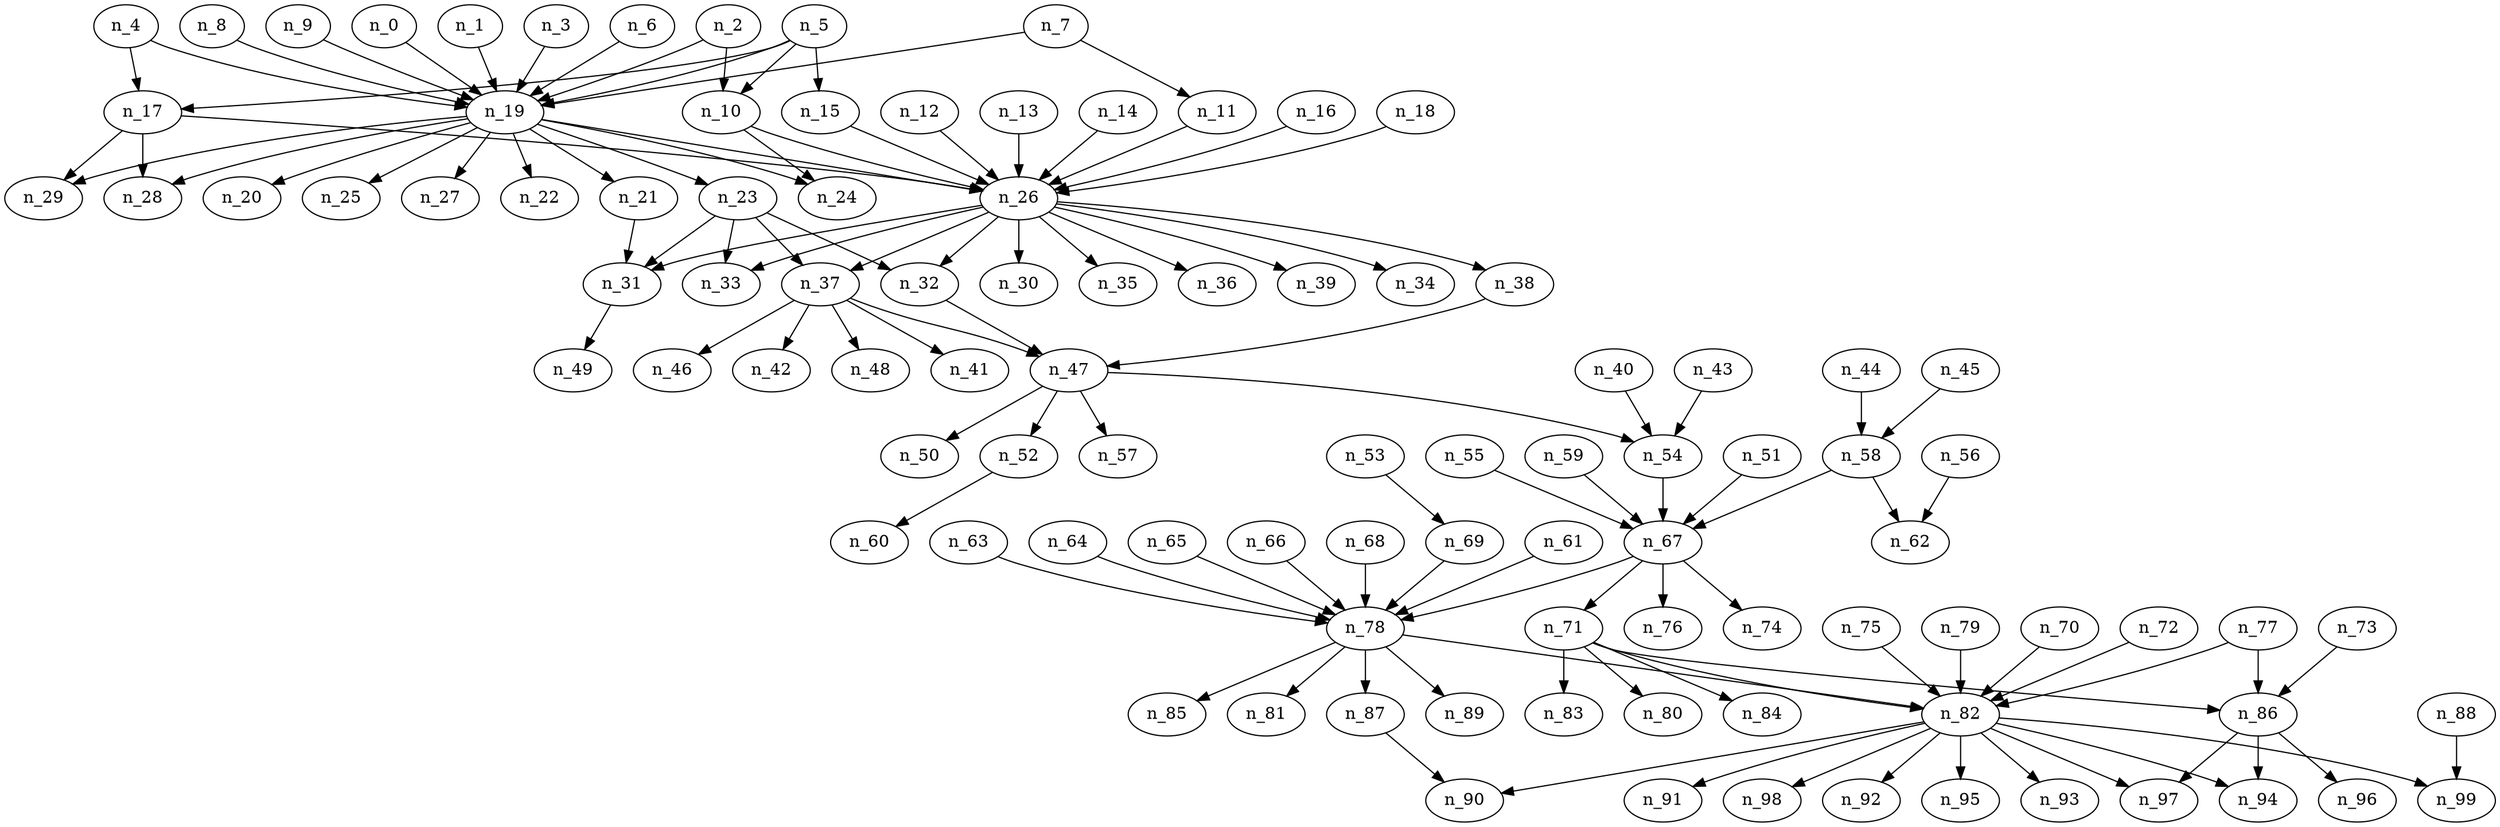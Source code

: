 /*
 * From an sgf file ...
 * generated by $Id: createRandomLayeredGraph.py 83 2014-08-09 19:53:50Z mfms $ on 2015/06/12
 * $Id: createRandomLayeredGraph.py 83 2014-08-09 19:53:50Z mfms $
 * nodes edges layers width_var degree_var seed
 * 100 120 10 0.00 1.50 32
 */
digraph r_100_120_10_0p0_1p5_32 {
 n_0 -> n_19;
 n_1 -> n_19;
 n_2 -> n_10;
 n_2 -> n_19;
 n_3 -> n_19;
 n_4 -> n_19;
 n_4 -> n_17;
 n_5 -> n_19;
 n_5 -> n_10;
 n_5 -> n_15;
 n_5 -> n_17;
 n_6 -> n_19;
 n_7 -> n_19;
 n_7 -> n_11;
 n_8 -> n_19;
 n_9 -> n_19;
 n_10 -> n_24;
 n_10 -> n_26;
 n_11 -> n_26;
 n_12 -> n_26;
 n_13 -> n_26;
 n_14 -> n_26;
 n_15 -> n_26;
 n_16 -> n_26;
 n_17 -> n_26;
 n_17 -> n_28;
 n_17 -> n_29;
 n_18 -> n_26;
 n_19 -> n_26;
 n_19 -> n_20;
 n_19 -> n_25;
 n_19 -> n_27;
 n_19 -> n_22;
 n_19 -> n_21;
 n_19 -> n_23;
 n_19 -> n_24;
 n_19 -> n_28;
 n_19 -> n_29;
 n_21 -> n_31;
 n_23 -> n_31;
 n_23 -> n_32;
 n_23 -> n_33;
 n_23 -> n_37;
 n_26 -> n_30;
 n_26 -> n_37;
 n_26 -> n_31;
 n_26 -> n_35;
 n_26 -> n_36;
 n_26 -> n_39;
 n_26 -> n_34;
 n_26 -> n_32;
 n_26 -> n_33;
 n_26 -> n_38;
 n_31 -> n_49;
 n_32 -> n_47;
 n_37 -> n_47;
 n_37 -> n_42;
 n_37 -> n_48;
 n_37 -> n_41;
 n_37 -> n_46;
 n_38 -> n_47;
 n_40 -> n_54;
 n_43 -> n_54;
 n_44 -> n_58;
 n_45 -> n_58;
 n_47 -> n_50;
 n_47 -> n_54;
 n_47 -> n_52;
 n_47 -> n_57;
 n_51 -> n_67;
 n_52 -> n_60;
 n_53 -> n_69;
 n_54 -> n_67;
 n_55 -> n_67;
 n_56 -> n_62;
 n_58 -> n_67;
 n_58 -> n_62;
 n_59 -> n_67;
 n_61 -> n_78;
 n_63 -> n_78;
 n_64 -> n_78;
 n_65 -> n_78;
 n_66 -> n_78;
 n_67 -> n_71;
 n_67 -> n_78;
 n_67 -> n_76;
 n_67 -> n_74;
 n_68 -> n_78;
 n_69 -> n_78;
 n_70 -> n_82;
 n_71 -> n_86;
 n_71 -> n_82;
 n_71 -> n_83;
 n_71 -> n_80;
 n_71 -> n_84;
 n_72 -> n_82;
 n_73 -> n_86;
 n_75 -> n_82;
 n_77 -> n_86;
 n_77 -> n_82;
 n_78 -> n_87;
 n_78 -> n_89;
 n_78 -> n_85;
 n_78 -> n_81;
 n_78 -> n_82;
 n_79 -> n_82;
 n_82 -> n_94;
 n_82 -> n_97;
 n_82 -> n_91;
 n_82 -> n_98;
 n_82 -> n_99;
 n_82 -> n_92;
 n_82 -> n_95;
 n_82 -> n_93;
 n_82 -> n_90;
 n_86 -> n_96;
 n_86 -> n_97;
 n_86 -> n_94;
 n_87 -> n_90;
 n_88 -> n_99;
}
